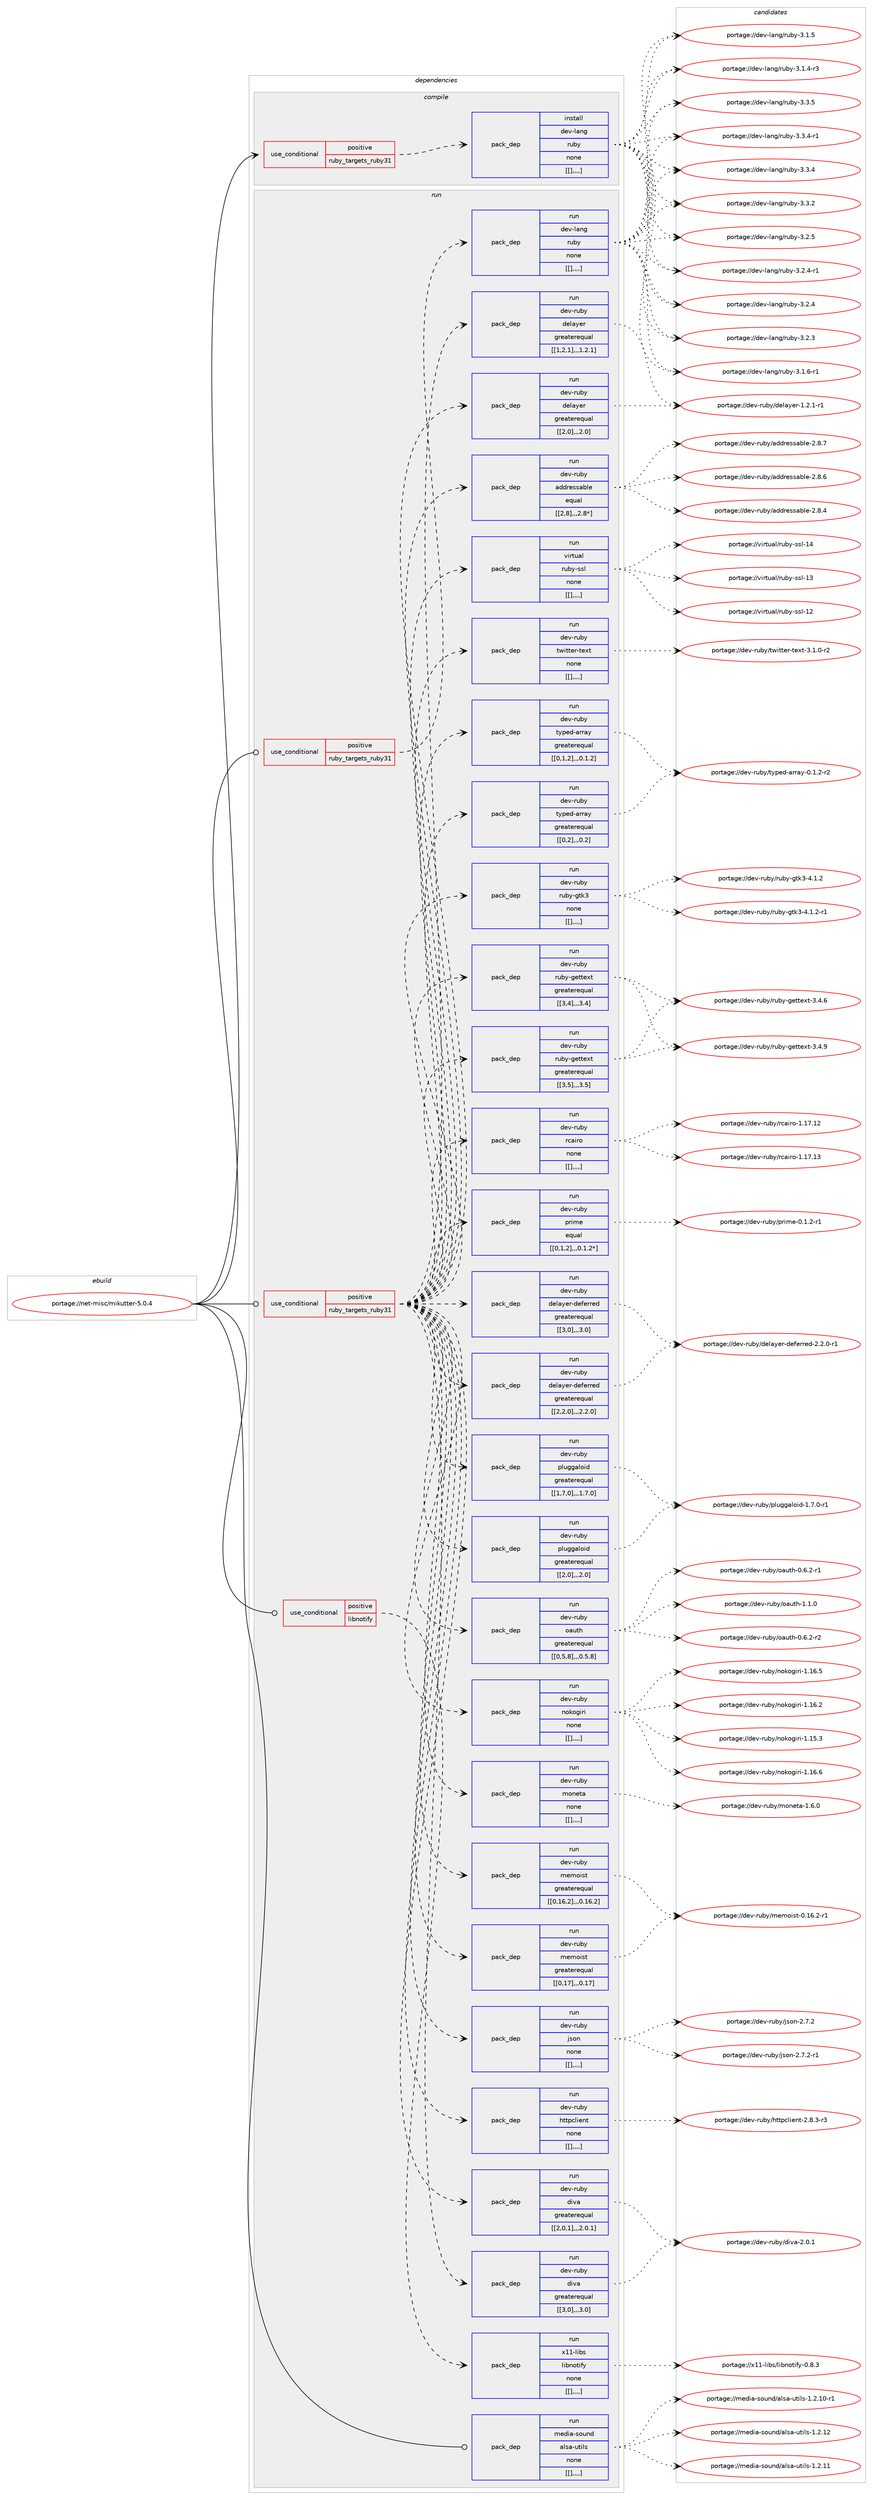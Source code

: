 digraph prolog {

# *************
# Graph options
# *************

newrank=true;
concentrate=true;
compound=true;
graph [rankdir=LR,fontname=Helvetica,fontsize=10,ranksep=1.5];#, ranksep=2.5, nodesep=0.2];
edge  [arrowhead=vee];
node  [fontname=Helvetica,fontsize=10];

# **********
# The ebuild
# **********

subgraph cluster_leftcol {
color=gray;
label=<<i>ebuild</i>>;
id [label="portage://net-misc/mikutter-5.0.4", color=red, width=4, href="../net-misc/mikutter-5.0.4.svg"];
}

# ****************
# The dependencies
# ****************

subgraph cluster_midcol {
color=gray;
label=<<i>dependencies</i>>;
subgraph cluster_compile {
fillcolor="#eeeeee";
style=filled;
label=<<i>compile</i>>;
subgraph cond101846 {
dependency388702 [label=<<TABLE BORDER="0" CELLBORDER="1" CELLSPACING="0" CELLPADDING="4"><TR><TD ROWSPAN="3" CELLPADDING="10">use_conditional</TD></TR><TR><TD>positive</TD></TR><TR><TD>ruby_targets_ruby31</TD></TR></TABLE>>, shape=none, color=red];
subgraph pack284029 {
dependency388703 [label=<<TABLE BORDER="0" CELLBORDER="1" CELLSPACING="0" CELLPADDING="4" WIDTH="220"><TR><TD ROWSPAN="6" CELLPADDING="30">pack_dep</TD></TR><TR><TD WIDTH="110">install</TD></TR><TR><TD>dev-lang</TD></TR><TR><TD>ruby</TD></TR><TR><TD>none</TD></TR><TR><TD>[[],,,,]</TD></TR></TABLE>>, shape=none, color=blue];
}
dependency388702:e -> dependency388703:w [weight=20,style="dashed",arrowhead="vee"];
}
id:e -> dependency388702:w [weight=20,style="solid",arrowhead="vee"];
}
subgraph cluster_compileandrun {
fillcolor="#eeeeee";
style=filled;
label=<<i>compile and run</i>>;
}
subgraph cluster_run {
fillcolor="#eeeeee";
style=filled;
label=<<i>run</i>>;
subgraph cond101847 {
dependency388704 [label=<<TABLE BORDER="0" CELLBORDER="1" CELLSPACING="0" CELLPADDING="4"><TR><TD ROWSPAN="3" CELLPADDING="10">use_conditional</TD></TR><TR><TD>positive</TD></TR><TR><TD>libnotify</TD></TR></TABLE>>, shape=none, color=red];
subgraph pack284030 {
dependency388705 [label=<<TABLE BORDER="0" CELLBORDER="1" CELLSPACING="0" CELLPADDING="4" WIDTH="220"><TR><TD ROWSPAN="6" CELLPADDING="30">pack_dep</TD></TR><TR><TD WIDTH="110">run</TD></TR><TR><TD>x11-libs</TD></TR><TR><TD>libnotify</TD></TR><TR><TD>none</TD></TR><TR><TD>[[],,,,]</TD></TR></TABLE>>, shape=none, color=blue];
}
dependency388704:e -> dependency388705:w [weight=20,style="dashed",arrowhead="vee"];
}
id:e -> dependency388704:w [weight=20,style="solid",arrowhead="odot"];
subgraph cond101848 {
dependency388706 [label=<<TABLE BORDER="0" CELLBORDER="1" CELLSPACING="0" CELLPADDING="4"><TR><TD ROWSPAN="3" CELLPADDING="10">use_conditional</TD></TR><TR><TD>positive</TD></TR><TR><TD>ruby_targets_ruby31</TD></TR></TABLE>>, shape=none, color=red];
subgraph pack284031 {
dependency388707 [label=<<TABLE BORDER="0" CELLBORDER="1" CELLSPACING="0" CELLPADDING="4" WIDTH="220"><TR><TD ROWSPAN="6" CELLPADDING="30">pack_dep</TD></TR><TR><TD WIDTH="110">run</TD></TR><TR><TD>dev-lang</TD></TR><TR><TD>ruby</TD></TR><TR><TD>none</TD></TR><TR><TD>[[],,,,]</TD></TR></TABLE>>, shape=none, color=blue];
}
dependency388706:e -> dependency388707:w [weight=20,style="dashed",arrowhead="vee"];
}
id:e -> dependency388706:w [weight=20,style="solid",arrowhead="odot"];
subgraph cond101849 {
dependency388708 [label=<<TABLE BORDER="0" CELLBORDER="1" CELLSPACING="0" CELLPADDING="4"><TR><TD ROWSPAN="3" CELLPADDING="10">use_conditional</TD></TR><TR><TD>positive</TD></TR><TR><TD>ruby_targets_ruby31</TD></TR></TABLE>>, shape=none, color=red];
subgraph pack284032 {
dependency388709 [label=<<TABLE BORDER="0" CELLBORDER="1" CELLSPACING="0" CELLPADDING="4" WIDTH="220"><TR><TD ROWSPAN="6" CELLPADDING="30">pack_dep</TD></TR><TR><TD WIDTH="110">run</TD></TR><TR><TD>dev-ruby</TD></TR><TR><TD>addressable</TD></TR><TR><TD>equal</TD></TR><TR><TD>[[2,8],,,2.8*]</TD></TR></TABLE>>, shape=none, color=blue];
}
dependency388708:e -> dependency388709:w [weight=20,style="dashed",arrowhead="vee"];
subgraph pack284033 {
dependency388710 [label=<<TABLE BORDER="0" CELLBORDER="1" CELLSPACING="0" CELLPADDING="4" WIDTH="220"><TR><TD ROWSPAN="6" CELLPADDING="30">pack_dep</TD></TR><TR><TD WIDTH="110">run</TD></TR><TR><TD>dev-ruby</TD></TR><TR><TD>delayer</TD></TR><TR><TD>greaterequal</TD></TR><TR><TD>[[1,2,1],,,1.2.1]</TD></TR></TABLE>>, shape=none, color=blue];
}
dependency388708:e -> dependency388710:w [weight=20,style="dashed",arrowhead="vee"];
subgraph pack284034 {
dependency388711 [label=<<TABLE BORDER="0" CELLBORDER="1" CELLSPACING="0" CELLPADDING="4" WIDTH="220"><TR><TD ROWSPAN="6" CELLPADDING="30">pack_dep</TD></TR><TR><TD WIDTH="110">run</TD></TR><TR><TD>dev-ruby</TD></TR><TR><TD>delayer</TD></TR><TR><TD>greaterequal</TD></TR><TR><TD>[[2,0],,,2.0]</TD></TR></TABLE>>, shape=none, color=blue];
}
dependency388708:e -> dependency388711:w [weight=20,style="dashed",arrowhead="vee"];
subgraph pack284035 {
dependency388712 [label=<<TABLE BORDER="0" CELLBORDER="1" CELLSPACING="0" CELLPADDING="4" WIDTH="220"><TR><TD ROWSPAN="6" CELLPADDING="30">pack_dep</TD></TR><TR><TD WIDTH="110">run</TD></TR><TR><TD>dev-ruby</TD></TR><TR><TD>delayer-deferred</TD></TR><TR><TD>greaterequal</TD></TR><TR><TD>[[2,2,0],,,2.2.0]</TD></TR></TABLE>>, shape=none, color=blue];
}
dependency388708:e -> dependency388712:w [weight=20,style="dashed",arrowhead="vee"];
subgraph pack284036 {
dependency388713 [label=<<TABLE BORDER="0" CELLBORDER="1" CELLSPACING="0" CELLPADDING="4" WIDTH="220"><TR><TD ROWSPAN="6" CELLPADDING="30">pack_dep</TD></TR><TR><TD WIDTH="110">run</TD></TR><TR><TD>dev-ruby</TD></TR><TR><TD>delayer-deferred</TD></TR><TR><TD>greaterequal</TD></TR><TR><TD>[[3,0],,,3.0]</TD></TR></TABLE>>, shape=none, color=blue];
}
dependency388708:e -> dependency388713:w [weight=20,style="dashed",arrowhead="vee"];
subgraph pack284037 {
dependency388714 [label=<<TABLE BORDER="0" CELLBORDER="1" CELLSPACING="0" CELLPADDING="4" WIDTH="220"><TR><TD ROWSPAN="6" CELLPADDING="30">pack_dep</TD></TR><TR><TD WIDTH="110">run</TD></TR><TR><TD>dev-ruby</TD></TR><TR><TD>diva</TD></TR><TR><TD>greaterequal</TD></TR><TR><TD>[[2,0,1],,,2.0.1]</TD></TR></TABLE>>, shape=none, color=blue];
}
dependency388708:e -> dependency388714:w [weight=20,style="dashed",arrowhead="vee"];
subgraph pack284038 {
dependency388715 [label=<<TABLE BORDER="0" CELLBORDER="1" CELLSPACING="0" CELLPADDING="4" WIDTH="220"><TR><TD ROWSPAN="6" CELLPADDING="30">pack_dep</TD></TR><TR><TD WIDTH="110">run</TD></TR><TR><TD>dev-ruby</TD></TR><TR><TD>diva</TD></TR><TR><TD>greaterequal</TD></TR><TR><TD>[[3,0],,,3.0]</TD></TR></TABLE>>, shape=none, color=blue];
}
dependency388708:e -> dependency388715:w [weight=20,style="dashed",arrowhead="vee"];
subgraph pack284039 {
dependency388716 [label=<<TABLE BORDER="0" CELLBORDER="1" CELLSPACING="0" CELLPADDING="4" WIDTH="220"><TR><TD ROWSPAN="6" CELLPADDING="30">pack_dep</TD></TR><TR><TD WIDTH="110">run</TD></TR><TR><TD>dev-ruby</TD></TR><TR><TD>httpclient</TD></TR><TR><TD>none</TD></TR><TR><TD>[[],,,,]</TD></TR></TABLE>>, shape=none, color=blue];
}
dependency388708:e -> dependency388716:w [weight=20,style="dashed",arrowhead="vee"];
subgraph pack284040 {
dependency388717 [label=<<TABLE BORDER="0" CELLBORDER="1" CELLSPACING="0" CELLPADDING="4" WIDTH="220"><TR><TD ROWSPAN="6" CELLPADDING="30">pack_dep</TD></TR><TR><TD WIDTH="110">run</TD></TR><TR><TD>dev-ruby</TD></TR><TR><TD>json</TD></TR><TR><TD>none</TD></TR><TR><TD>[[],,,,]</TD></TR></TABLE>>, shape=none, color=blue];
}
dependency388708:e -> dependency388717:w [weight=20,style="dashed",arrowhead="vee"];
subgraph pack284041 {
dependency388718 [label=<<TABLE BORDER="0" CELLBORDER="1" CELLSPACING="0" CELLPADDING="4" WIDTH="220"><TR><TD ROWSPAN="6" CELLPADDING="30">pack_dep</TD></TR><TR><TD WIDTH="110">run</TD></TR><TR><TD>dev-ruby</TD></TR><TR><TD>memoist</TD></TR><TR><TD>greaterequal</TD></TR><TR><TD>[[0,16,2],,,0.16.2]</TD></TR></TABLE>>, shape=none, color=blue];
}
dependency388708:e -> dependency388718:w [weight=20,style="dashed",arrowhead="vee"];
subgraph pack284042 {
dependency388719 [label=<<TABLE BORDER="0" CELLBORDER="1" CELLSPACING="0" CELLPADDING="4" WIDTH="220"><TR><TD ROWSPAN="6" CELLPADDING="30">pack_dep</TD></TR><TR><TD WIDTH="110">run</TD></TR><TR><TD>dev-ruby</TD></TR><TR><TD>memoist</TD></TR><TR><TD>greaterequal</TD></TR><TR><TD>[[0,17],,,0.17]</TD></TR></TABLE>>, shape=none, color=blue];
}
dependency388708:e -> dependency388719:w [weight=20,style="dashed",arrowhead="vee"];
subgraph pack284043 {
dependency388720 [label=<<TABLE BORDER="0" CELLBORDER="1" CELLSPACING="0" CELLPADDING="4" WIDTH="220"><TR><TD ROWSPAN="6" CELLPADDING="30">pack_dep</TD></TR><TR><TD WIDTH="110">run</TD></TR><TR><TD>dev-ruby</TD></TR><TR><TD>moneta</TD></TR><TR><TD>none</TD></TR><TR><TD>[[],,,,]</TD></TR></TABLE>>, shape=none, color=blue];
}
dependency388708:e -> dependency388720:w [weight=20,style="dashed",arrowhead="vee"];
subgraph pack284044 {
dependency388721 [label=<<TABLE BORDER="0" CELLBORDER="1" CELLSPACING="0" CELLPADDING="4" WIDTH="220"><TR><TD ROWSPAN="6" CELLPADDING="30">pack_dep</TD></TR><TR><TD WIDTH="110">run</TD></TR><TR><TD>dev-ruby</TD></TR><TR><TD>nokogiri</TD></TR><TR><TD>none</TD></TR><TR><TD>[[],,,,]</TD></TR></TABLE>>, shape=none, color=blue];
}
dependency388708:e -> dependency388721:w [weight=20,style="dashed",arrowhead="vee"];
subgraph pack284045 {
dependency388722 [label=<<TABLE BORDER="0" CELLBORDER="1" CELLSPACING="0" CELLPADDING="4" WIDTH="220"><TR><TD ROWSPAN="6" CELLPADDING="30">pack_dep</TD></TR><TR><TD WIDTH="110">run</TD></TR><TR><TD>dev-ruby</TD></TR><TR><TD>oauth</TD></TR><TR><TD>greaterequal</TD></TR><TR><TD>[[0,5,8],,,0.5.8]</TD></TR></TABLE>>, shape=none, color=blue];
}
dependency388708:e -> dependency388722:w [weight=20,style="dashed",arrowhead="vee"];
subgraph pack284046 {
dependency388723 [label=<<TABLE BORDER="0" CELLBORDER="1" CELLSPACING="0" CELLPADDING="4" WIDTH="220"><TR><TD ROWSPAN="6" CELLPADDING="30">pack_dep</TD></TR><TR><TD WIDTH="110">run</TD></TR><TR><TD>dev-ruby</TD></TR><TR><TD>pluggaloid</TD></TR><TR><TD>greaterequal</TD></TR><TR><TD>[[1,7,0],,,1.7.0]</TD></TR></TABLE>>, shape=none, color=blue];
}
dependency388708:e -> dependency388723:w [weight=20,style="dashed",arrowhead="vee"];
subgraph pack284047 {
dependency388724 [label=<<TABLE BORDER="0" CELLBORDER="1" CELLSPACING="0" CELLPADDING="4" WIDTH="220"><TR><TD ROWSPAN="6" CELLPADDING="30">pack_dep</TD></TR><TR><TD WIDTH="110">run</TD></TR><TR><TD>dev-ruby</TD></TR><TR><TD>pluggaloid</TD></TR><TR><TD>greaterequal</TD></TR><TR><TD>[[2,0],,,2.0]</TD></TR></TABLE>>, shape=none, color=blue];
}
dependency388708:e -> dependency388724:w [weight=20,style="dashed",arrowhead="vee"];
subgraph pack284048 {
dependency388725 [label=<<TABLE BORDER="0" CELLBORDER="1" CELLSPACING="0" CELLPADDING="4" WIDTH="220"><TR><TD ROWSPAN="6" CELLPADDING="30">pack_dep</TD></TR><TR><TD WIDTH="110">run</TD></TR><TR><TD>dev-ruby</TD></TR><TR><TD>prime</TD></TR><TR><TD>equal</TD></TR><TR><TD>[[0,1,2],,,0.1.2*]</TD></TR></TABLE>>, shape=none, color=blue];
}
dependency388708:e -> dependency388725:w [weight=20,style="dashed",arrowhead="vee"];
subgraph pack284049 {
dependency388726 [label=<<TABLE BORDER="0" CELLBORDER="1" CELLSPACING="0" CELLPADDING="4" WIDTH="220"><TR><TD ROWSPAN="6" CELLPADDING="30">pack_dep</TD></TR><TR><TD WIDTH="110">run</TD></TR><TR><TD>dev-ruby</TD></TR><TR><TD>rcairo</TD></TR><TR><TD>none</TD></TR><TR><TD>[[],,,,]</TD></TR></TABLE>>, shape=none, color=blue];
}
dependency388708:e -> dependency388726:w [weight=20,style="dashed",arrowhead="vee"];
subgraph pack284050 {
dependency388727 [label=<<TABLE BORDER="0" CELLBORDER="1" CELLSPACING="0" CELLPADDING="4" WIDTH="220"><TR><TD ROWSPAN="6" CELLPADDING="30">pack_dep</TD></TR><TR><TD WIDTH="110">run</TD></TR><TR><TD>dev-ruby</TD></TR><TR><TD>ruby-gettext</TD></TR><TR><TD>greaterequal</TD></TR><TR><TD>[[3,4],,,3.4]</TD></TR></TABLE>>, shape=none, color=blue];
}
dependency388708:e -> dependency388727:w [weight=20,style="dashed",arrowhead="vee"];
subgraph pack284051 {
dependency388728 [label=<<TABLE BORDER="0" CELLBORDER="1" CELLSPACING="0" CELLPADDING="4" WIDTH="220"><TR><TD ROWSPAN="6" CELLPADDING="30">pack_dep</TD></TR><TR><TD WIDTH="110">run</TD></TR><TR><TD>dev-ruby</TD></TR><TR><TD>ruby-gettext</TD></TR><TR><TD>greaterequal</TD></TR><TR><TD>[[3,5],,,3.5]</TD></TR></TABLE>>, shape=none, color=blue];
}
dependency388708:e -> dependency388728:w [weight=20,style="dashed",arrowhead="vee"];
subgraph pack284052 {
dependency388729 [label=<<TABLE BORDER="0" CELLBORDER="1" CELLSPACING="0" CELLPADDING="4" WIDTH="220"><TR><TD ROWSPAN="6" CELLPADDING="30">pack_dep</TD></TR><TR><TD WIDTH="110">run</TD></TR><TR><TD>dev-ruby</TD></TR><TR><TD>ruby-gtk3</TD></TR><TR><TD>none</TD></TR><TR><TD>[[],,,,]</TD></TR></TABLE>>, shape=none, color=blue];
}
dependency388708:e -> dependency388729:w [weight=20,style="dashed",arrowhead="vee"];
subgraph pack284053 {
dependency388730 [label=<<TABLE BORDER="0" CELLBORDER="1" CELLSPACING="0" CELLPADDING="4" WIDTH="220"><TR><TD ROWSPAN="6" CELLPADDING="30">pack_dep</TD></TR><TR><TD WIDTH="110">run</TD></TR><TR><TD>dev-ruby</TD></TR><TR><TD>typed-array</TD></TR><TR><TD>greaterequal</TD></TR><TR><TD>[[0,1,2],,,0.1.2]</TD></TR></TABLE>>, shape=none, color=blue];
}
dependency388708:e -> dependency388730:w [weight=20,style="dashed",arrowhead="vee"];
subgraph pack284054 {
dependency388731 [label=<<TABLE BORDER="0" CELLBORDER="1" CELLSPACING="0" CELLPADDING="4" WIDTH="220"><TR><TD ROWSPAN="6" CELLPADDING="30">pack_dep</TD></TR><TR><TD WIDTH="110">run</TD></TR><TR><TD>dev-ruby</TD></TR><TR><TD>typed-array</TD></TR><TR><TD>greaterequal</TD></TR><TR><TD>[[0,2],,,0.2]</TD></TR></TABLE>>, shape=none, color=blue];
}
dependency388708:e -> dependency388731:w [weight=20,style="dashed",arrowhead="vee"];
subgraph pack284055 {
dependency388732 [label=<<TABLE BORDER="0" CELLBORDER="1" CELLSPACING="0" CELLPADDING="4" WIDTH="220"><TR><TD ROWSPAN="6" CELLPADDING="30">pack_dep</TD></TR><TR><TD WIDTH="110">run</TD></TR><TR><TD>dev-ruby</TD></TR><TR><TD>twitter-text</TD></TR><TR><TD>none</TD></TR><TR><TD>[[],,,,]</TD></TR></TABLE>>, shape=none, color=blue];
}
dependency388708:e -> dependency388732:w [weight=20,style="dashed",arrowhead="vee"];
subgraph pack284056 {
dependency388733 [label=<<TABLE BORDER="0" CELLBORDER="1" CELLSPACING="0" CELLPADDING="4" WIDTH="220"><TR><TD ROWSPAN="6" CELLPADDING="30">pack_dep</TD></TR><TR><TD WIDTH="110">run</TD></TR><TR><TD>virtual</TD></TR><TR><TD>ruby-ssl</TD></TR><TR><TD>none</TD></TR><TR><TD>[[],,,,]</TD></TR></TABLE>>, shape=none, color=blue];
}
dependency388708:e -> dependency388733:w [weight=20,style="dashed",arrowhead="vee"];
}
id:e -> dependency388708:w [weight=20,style="solid",arrowhead="odot"];
subgraph pack284057 {
dependency388734 [label=<<TABLE BORDER="0" CELLBORDER="1" CELLSPACING="0" CELLPADDING="4" WIDTH="220"><TR><TD ROWSPAN="6" CELLPADDING="30">pack_dep</TD></TR><TR><TD WIDTH="110">run</TD></TR><TR><TD>media-sound</TD></TR><TR><TD>alsa-utils</TD></TR><TR><TD>none</TD></TR><TR><TD>[[],,,,]</TD></TR></TABLE>>, shape=none, color=blue];
}
id:e -> dependency388734:w [weight=20,style="solid",arrowhead="odot"];
}
}

# **************
# The candidates
# **************

subgraph cluster_choices {
rank=same;
color=gray;
label=<<i>candidates</i>>;

subgraph choice284029 {
color=black;
nodesep=1;
choice10010111845108971101034711411798121455146514653 [label="portage://dev-lang/ruby-3.3.5", color=red, width=4,href="../dev-lang/ruby-3.3.5.svg"];
choice100101118451089711010347114117981214551465146524511449 [label="portage://dev-lang/ruby-3.3.4-r1", color=red, width=4,href="../dev-lang/ruby-3.3.4-r1.svg"];
choice10010111845108971101034711411798121455146514652 [label="portage://dev-lang/ruby-3.3.4", color=red, width=4,href="../dev-lang/ruby-3.3.4.svg"];
choice10010111845108971101034711411798121455146514650 [label="portage://dev-lang/ruby-3.3.2", color=red, width=4,href="../dev-lang/ruby-3.3.2.svg"];
choice10010111845108971101034711411798121455146504653 [label="portage://dev-lang/ruby-3.2.5", color=red, width=4,href="../dev-lang/ruby-3.2.5.svg"];
choice100101118451089711010347114117981214551465046524511449 [label="portage://dev-lang/ruby-3.2.4-r1", color=red, width=4,href="../dev-lang/ruby-3.2.4-r1.svg"];
choice10010111845108971101034711411798121455146504652 [label="portage://dev-lang/ruby-3.2.4", color=red, width=4,href="../dev-lang/ruby-3.2.4.svg"];
choice10010111845108971101034711411798121455146504651 [label="portage://dev-lang/ruby-3.2.3", color=red, width=4,href="../dev-lang/ruby-3.2.3.svg"];
choice100101118451089711010347114117981214551464946544511449 [label="portage://dev-lang/ruby-3.1.6-r1", color=red, width=4,href="../dev-lang/ruby-3.1.6-r1.svg"];
choice10010111845108971101034711411798121455146494653 [label="portage://dev-lang/ruby-3.1.5", color=red, width=4,href="../dev-lang/ruby-3.1.5.svg"];
choice100101118451089711010347114117981214551464946524511451 [label="portage://dev-lang/ruby-3.1.4-r3", color=red, width=4,href="../dev-lang/ruby-3.1.4-r3.svg"];
dependency388703:e -> choice10010111845108971101034711411798121455146514653:w [style=dotted,weight="100"];
dependency388703:e -> choice100101118451089711010347114117981214551465146524511449:w [style=dotted,weight="100"];
dependency388703:e -> choice10010111845108971101034711411798121455146514652:w [style=dotted,weight="100"];
dependency388703:e -> choice10010111845108971101034711411798121455146514650:w [style=dotted,weight="100"];
dependency388703:e -> choice10010111845108971101034711411798121455146504653:w [style=dotted,weight="100"];
dependency388703:e -> choice100101118451089711010347114117981214551465046524511449:w [style=dotted,weight="100"];
dependency388703:e -> choice10010111845108971101034711411798121455146504652:w [style=dotted,weight="100"];
dependency388703:e -> choice10010111845108971101034711411798121455146504651:w [style=dotted,weight="100"];
dependency388703:e -> choice100101118451089711010347114117981214551464946544511449:w [style=dotted,weight="100"];
dependency388703:e -> choice10010111845108971101034711411798121455146494653:w [style=dotted,weight="100"];
dependency388703:e -> choice100101118451089711010347114117981214551464946524511451:w [style=dotted,weight="100"];
}
subgraph choice284030 {
color=black;
nodesep=1;
choice120494945108105981154710810598110111116105102121454846564651 [label="portage://x11-libs/libnotify-0.8.3", color=red, width=4,href="../x11-libs/libnotify-0.8.3.svg"];
dependency388705:e -> choice120494945108105981154710810598110111116105102121454846564651:w [style=dotted,weight="100"];
}
subgraph choice284031 {
color=black;
nodesep=1;
choice10010111845108971101034711411798121455146514653 [label="portage://dev-lang/ruby-3.3.5", color=red, width=4,href="../dev-lang/ruby-3.3.5.svg"];
choice100101118451089711010347114117981214551465146524511449 [label="portage://dev-lang/ruby-3.3.4-r1", color=red, width=4,href="../dev-lang/ruby-3.3.4-r1.svg"];
choice10010111845108971101034711411798121455146514652 [label="portage://dev-lang/ruby-3.3.4", color=red, width=4,href="../dev-lang/ruby-3.3.4.svg"];
choice10010111845108971101034711411798121455146514650 [label="portage://dev-lang/ruby-3.3.2", color=red, width=4,href="../dev-lang/ruby-3.3.2.svg"];
choice10010111845108971101034711411798121455146504653 [label="portage://dev-lang/ruby-3.2.5", color=red, width=4,href="../dev-lang/ruby-3.2.5.svg"];
choice100101118451089711010347114117981214551465046524511449 [label="portage://dev-lang/ruby-3.2.4-r1", color=red, width=4,href="../dev-lang/ruby-3.2.4-r1.svg"];
choice10010111845108971101034711411798121455146504652 [label="portage://dev-lang/ruby-3.2.4", color=red, width=4,href="../dev-lang/ruby-3.2.4.svg"];
choice10010111845108971101034711411798121455146504651 [label="portage://dev-lang/ruby-3.2.3", color=red, width=4,href="../dev-lang/ruby-3.2.3.svg"];
choice100101118451089711010347114117981214551464946544511449 [label="portage://dev-lang/ruby-3.1.6-r1", color=red, width=4,href="../dev-lang/ruby-3.1.6-r1.svg"];
choice10010111845108971101034711411798121455146494653 [label="portage://dev-lang/ruby-3.1.5", color=red, width=4,href="../dev-lang/ruby-3.1.5.svg"];
choice100101118451089711010347114117981214551464946524511451 [label="portage://dev-lang/ruby-3.1.4-r3", color=red, width=4,href="../dev-lang/ruby-3.1.4-r3.svg"];
dependency388707:e -> choice10010111845108971101034711411798121455146514653:w [style=dotted,weight="100"];
dependency388707:e -> choice100101118451089711010347114117981214551465146524511449:w [style=dotted,weight="100"];
dependency388707:e -> choice10010111845108971101034711411798121455146514652:w [style=dotted,weight="100"];
dependency388707:e -> choice10010111845108971101034711411798121455146514650:w [style=dotted,weight="100"];
dependency388707:e -> choice10010111845108971101034711411798121455146504653:w [style=dotted,weight="100"];
dependency388707:e -> choice100101118451089711010347114117981214551465046524511449:w [style=dotted,weight="100"];
dependency388707:e -> choice10010111845108971101034711411798121455146504652:w [style=dotted,weight="100"];
dependency388707:e -> choice10010111845108971101034711411798121455146504651:w [style=dotted,weight="100"];
dependency388707:e -> choice100101118451089711010347114117981214551464946544511449:w [style=dotted,weight="100"];
dependency388707:e -> choice10010111845108971101034711411798121455146494653:w [style=dotted,weight="100"];
dependency388707:e -> choice100101118451089711010347114117981214551464946524511451:w [style=dotted,weight="100"];
}
subgraph choice284032 {
color=black;
nodesep=1;
choice100101118451141179812147971001001141011151159798108101455046564655 [label="portage://dev-ruby/addressable-2.8.7", color=red, width=4,href="../dev-ruby/addressable-2.8.7.svg"];
choice100101118451141179812147971001001141011151159798108101455046564654 [label="portage://dev-ruby/addressable-2.8.6", color=red, width=4,href="../dev-ruby/addressable-2.8.6.svg"];
choice100101118451141179812147971001001141011151159798108101455046564652 [label="portage://dev-ruby/addressable-2.8.4", color=red, width=4,href="../dev-ruby/addressable-2.8.4.svg"];
dependency388709:e -> choice100101118451141179812147971001001141011151159798108101455046564655:w [style=dotted,weight="100"];
dependency388709:e -> choice100101118451141179812147971001001141011151159798108101455046564654:w [style=dotted,weight="100"];
dependency388709:e -> choice100101118451141179812147971001001141011151159798108101455046564652:w [style=dotted,weight="100"];
}
subgraph choice284033 {
color=black;
nodesep=1;
choice100101118451141179812147100101108971211011144549465046494511449 [label="portage://dev-ruby/delayer-1.2.1-r1", color=red, width=4,href="../dev-ruby/delayer-1.2.1-r1.svg"];
dependency388710:e -> choice100101118451141179812147100101108971211011144549465046494511449:w [style=dotted,weight="100"];
}
subgraph choice284034 {
color=black;
nodesep=1;
choice100101118451141179812147100101108971211011144549465046494511449 [label="portage://dev-ruby/delayer-1.2.1-r1", color=red, width=4,href="../dev-ruby/delayer-1.2.1-r1.svg"];
dependency388711:e -> choice100101118451141179812147100101108971211011144549465046494511449:w [style=dotted,weight="100"];
}
subgraph choice284035 {
color=black;
nodesep=1;
choice10010111845114117981214710010110897121101114451001011021011141141011004550465046484511449 [label="portage://dev-ruby/delayer-deferred-2.2.0-r1", color=red, width=4,href="../dev-ruby/delayer-deferred-2.2.0-r1.svg"];
dependency388712:e -> choice10010111845114117981214710010110897121101114451001011021011141141011004550465046484511449:w [style=dotted,weight="100"];
}
subgraph choice284036 {
color=black;
nodesep=1;
choice10010111845114117981214710010110897121101114451001011021011141141011004550465046484511449 [label="portage://dev-ruby/delayer-deferred-2.2.0-r1", color=red, width=4,href="../dev-ruby/delayer-deferred-2.2.0-r1.svg"];
dependency388713:e -> choice10010111845114117981214710010110897121101114451001011021011141141011004550465046484511449:w [style=dotted,weight="100"];
}
subgraph choice284037 {
color=black;
nodesep=1;
choice10010111845114117981214710010511897455046484649 [label="portage://dev-ruby/diva-2.0.1", color=red, width=4,href="../dev-ruby/diva-2.0.1.svg"];
dependency388714:e -> choice10010111845114117981214710010511897455046484649:w [style=dotted,weight="100"];
}
subgraph choice284038 {
color=black;
nodesep=1;
choice10010111845114117981214710010511897455046484649 [label="portage://dev-ruby/diva-2.0.1", color=red, width=4,href="../dev-ruby/diva-2.0.1.svg"];
dependency388715:e -> choice10010111845114117981214710010511897455046484649:w [style=dotted,weight="100"];
}
subgraph choice284039 {
color=black;
nodesep=1;
choice100101118451141179812147104116116112991081051011101164550465646514511451 [label="portage://dev-ruby/httpclient-2.8.3-r3", color=red, width=4,href="../dev-ruby/httpclient-2.8.3-r3.svg"];
dependency388716:e -> choice100101118451141179812147104116116112991081051011101164550465646514511451:w [style=dotted,weight="100"];
}
subgraph choice284040 {
color=black;
nodesep=1;
choice1001011184511411798121471061151111104550465546504511449 [label="portage://dev-ruby/json-2.7.2-r1", color=red, width=4,href="../dev-ruby/json-2.7.2-r1.svg"];
choice100101118451141179812147106115111110455046554650 [label="portage://dev-ruby/json-2.7.2", color=red, width=4,href="../dev-ruby/json-2.7.2.svg"];
dependency388717:e -> choice1001011184511411798121471061151111104550465546504511449:w [style=dotted,weight="100"];
dependency388717:e -> choice100101118451141179812147106115111110455046554650:w [style=dotted,weight="100"];
}
subgraph choice284041 {
color=black;
nodesep=1;
choice100101118451141179812147109101109111105115116454846495446504511449 [label="portage://dev-ruby/memoist-0.16.2-r1", color=red, width=4,href="../dev-ruby/memoist-0.16.2-r1.svg"];
dependency388718:e -> choice100101118451141179812147109101109111105115116454846495446504511449:w [style=dotted,weight="100"];
}
subgraph choice284042 {
color=black;
nodesep=1;
choice100101118451141179812147109101109111105115116454846495446504511449 [label="portage://dev-ruby/memoist-0.16.2-r1", color=red, width=4,href="../dev-ruby/memoist-0.16.2-r1.svg"];
dependency388719:e -> choice100101118451141179812147109101109111105115116454846495446504511449:w [style=dotted,weight="100"];
}
subgraph choice284043 {
color=black;
nodesep=1;
choice10010111845114117981214710911111010111697454946544648 [label="portage://dev-ruby/moneta-1.6.0", color=red, width=4,href="../dev-ruby/moneta-1.6.0.svg"];
dependency388720:e -> choice10010111845114117981214710911111010111697454946544648:w [style=dotted,weight="100"];
}
subgraph choice284044 {
color=black;
nodesep=1;
choice10010111845114117981214711011110711110310511410545494649544654 [label="portage://dev-ruby/nokogiri-1.16.6", color=red, width=4,href="../dev-ruby/nokogiri-1.16.6.svg"];
choice10010111845114117981214711011110711110310511410545494649544653 [label="portage://dev-ruby/nokogiri-1.16.5", color=red, width=4,href="../dev-ruby/nokogiri-1.16.5.svg"];
choice10010111845114117981214711011110711110310511410545494649544650 [label="portage://dev-ruby/nokogiri-1.16.2", color=red, width=4,href="../dev-ruby/nokogiri-1.16.2.svg"];
choice10010111845114117981214711011110711110310511410545494649534651 [label="portage://dev-ruby/nokogiri-1.15.3", color=red, width=4,href="../dev-ruby/nokogiri-1.15.3.svg"];
dependency388721:e -> choice10010111845114117981214711011110711110310511410545494649544654:w [style=dotted,weight="100"];
dependency388721:e -> choice10010111845114117981214711011110711110310511410545494649544653:w [style=dotted,weight="100"];
dependency388721:e -> choice10010111845114117981214711011110711110310511410545494649544650:w [style=dotted,weight="100"];
dependency388721:e -> choice10010111845114117981214711011110711110310511410545494649534651:w [style=dotted,weight="100"];
}
subgraph choice284045 {
color=black;
nodesep=1;
choice10010111845114117981214711197117116104454946494648 [label="portage://dev-ruby/oauth-1.1.0", color=red, width=4,href="../dev-ruby/oauth-1.1.0.svg"];
choice100101118451141179812147111971171161044548465446504511450 [label="portage://dev-ruby/oauth-0.6.2-r2", color=red, width=4,href="../dev-ruby/oauth-0.6.2-r2.svg"];
choice100101118451141179812147111971171161044548465446504511449 [label="portage://dev-ruby/oauth-0.6.2-r1", color=red, width=4,href="../dev-ruby/oauth-0.6.2-r1.svg"];
dependency388722:e -> choice10010111845114117981214711197117116104454946494648:w [style=dotted,weight="100"];
dependency388722:e -> choice100101118451141179812147111971171161044548465446504511450:w [style=dotted,weight="100"];
dependency388722:e -> choice100101118451141179812147111971171161044548465446504511449:w [style=dotted,weight="100"];
}
subgraph choice284046 {
color=black;
nodesep=1;
choice100101118451141179812147112108117103103971081111051004549465546484511449 [label="portage://dev-ruby/pluggaloid-1.7.0-r1", color=red, width=4,href="../dev-ruby/pluggaloid-1.7.0-r1.svg"];
dependency388723:e -> choice100101118451141179812147112108117103103971081111051004549465546484511449:w [style=dotted,weight="100"];
}
subgraph choice284047 {
color=black;
nodesep=1;
choice100101118451141179812147112108117103103971081111051004549465546484511449 [label="portage://dev-ruby/pluggaloid-1.7.0-r1", color=red, width=4,href="../dev-ruby/pluggaloid-1.7.0-r1.svg"];
dependency388724:e -> choice100101118451141179812147112108117103103971081111051004549465546484511449:w [style=dotted,weight="100"];
}
subgraph choice284048 {
color=black;
nodesep=1;
choice1001011184511411798121471121141051091014548464946504511449 [label="portage://dev-ruby/prime-0.1.2-r1", color=red, width=4,href="../dev-ruby/prime-0.1.2-r1.svg"];
dependency388725:e -> choice1001011184511411798121471121141051091014548464946504511449:w [style=dotted,weight="100"];
}
subgraph choice284049 {
color=black;
nodesep=1;
choice10010111845114117981214711499971051141114549464955464951 [label="portage://dev-ruby/rcairo-1.17.13", color=red, width=4,href="../dev-ruby/rcairo-1.17.13.svg"];
choice10010111845114117981214711499971051141114549464955464950 [label="portage://dev-ruby/rcairo-1.17.12", color=red, width=4,href="../dev-ruby/rcairo-1.17.12.svg"];
dependency388726:e -> choice10010111845114117981214711499971051141114549464955464951:w [style=dotted,weight="100"];
dependency388726:e -> choice10010111845114117981214711499971051141114549464955464950:w [style=dotted,weight="100"];
}
subgraph choice284050 {
color=black;
nodesep=1;
choice1001011184511411798121471141179812145103101116116101120116455146524657 [label="portage://dev-ruby/ruby-gettext-3.4.9", color=red, width=4,href="../dev-ruby/ruby-gettext-3.4.9.svg"];
choice1001011184511411798121471141179812145103101116116101120116455146524654 [label="portage://dev-ruby/ruby-gettext-3.4.6", color=red, width=4,href="../dev-ruby/ruby-gettext-3.4.6.svg"];
dependency388727:e -> choice1001011184511411798121471141179812145103101116116101120116455146524657:w [style=dotted,weight="100"];
dependency388727:e -> choice1001011184511411798121471141179812145103101116116101120116455146524654:w [style=dotted,weight="100"];
}
subgraph choice284051 {
color=black;
nodesep=1;
choice1001011184511411798121471141179812145103101116116101120116455146524657 [label="portage://dev-ruby/ruby-gettext-3.4.9", color=red, width=4,href="../dev-ruby/ruby-gettext-3.4.9.svg"];
choice1001011184511411798121471141179812145103101116116101120116455146524654 [label="portage://dev-ruby/ruby-gettext-3.4.6", color=red, width=4,href="../dev-ruby/ruby-gettext-3.4.6.svg"];
dependency388728:e -> choice1001011184511411798121471141179812145103101116116101120116455146524657:w [style=dotted,weight="100"];
dependency388728:e -> choice1001011184511411798121471141179812145103101116116101120116455146524654:w [style=dotted,weight="100"];
}
subgraph choice284052 {
color=black;
nodesep=1;
choice1001011184511411798121471141179812145103116107514552464946504511449 [label="portage://dev-ruby/ruby-gtk3-4.1.2-r1", color=red, width=4,href="../dev-ruby/ruby-gtk3-4.1.2-r1.svg"];
choice100101118451141179812147114117981214510311610751455246494650 [label="portage://dev-ruby/ruby-gtk3-4.1.2", color=red, width=4,href="../dev-ruby/ruby-gtk3-4.1.2.svg"];
dependency388729:e -> choice1001011184511411798121471141179812145103116107514552464946504511449:w [style=dotted,weight="100"];
dependency388729:e -> choice100101118451141179812147114117981214510311610751455246494650:w [style=dotted,weight="100"];
}
subgraph choice284053 {
color=black;
nodesep=1;
choice1001011184511411798121471161211121011004597114114971214548464946504511450 [label="portage://dev-ruby/typed-array-0.1.2-r2", color=red, width=4,href="../dev-ruby/typed-array-0.1.2-r2.svg"];
dependency388730:e -> choice1001011184511411798121471161211121011004597114114971214548464946504511450:w [style=dotted,weight="100"];
}
subgraph choice284054 {
color=black;
nodesep=1;
choice1001011184511411798121471161211121011004597114114971214548464946504511450 [label="portage://dev-ruby/typed-array-0.1.2-r2", color=red, width=4,href="../dev-ruby/typed-array-0.1.2-r2.svg"];
dependency388731:e -> choice1001011184511411798121471161211121011004597114114971214548464946504511450:w [style=dotted,weight="100"];
}
subgraph choice284055 {
color=black;
nodesep=1;
choice100101118451141179812147116119105116116101114451161011201164551464946484511450 [label="portage://dev-ruby/twitter-text-3.1.0-r2", color=red, width=4,href="../dev-ruby/twitter-text-3.1.0-r2.svg"];
dependency388732:e -> choice100101118451141179812147116119105116116101114451161011201164551464946484511450:w [style=dotted,weight="100"];
}
subgraph choice284056 {
color=black;
nodesep=1;
choice11810511411611797108471141179812145115115108454952 [label="portage://virtual/ruby-ssl-14", color=red, width=4,href="../virtual/ruby-ssl-14.svg"];
choice11810511411611797108471141179812145115115108454951 [label="portage://virtual/ruby-ssl-13", color=red, width=4,href="../virtual/ruby-ssl-13.svg"];
choice11810511411611797108471141179812145115115108454950 [label="portage://virtual/ruby-ssl-12", color=red, width=4,href="../virtual/ruby-ssl-12.svg"];
dependency388733:e -> choice11810511411611797108471141179812145115115108454952:w [style=dotted,weight="100"];
dependency388733:e -> choice11810511411611797108471141179812145115115108454951:w [style=dotted,weight="100"];
dependency388733:e -> choice11810511411611797108471141179812145115115108454950:w [style=dotted,weight="100"];
}
subgraph choice284057 {
color=black;
nodesep=1;
choice10910110010597451151111171101004797108115974511711610510811545494650464950 [label="portage://media-sound/alsa-utils-1.2.12", color=red, width=4,href="../media-sound/alsa-utils-1.2.12.svg"];
choice10910110010597451151111171101004797108115974511711610510811545494650464949 [label="portage://media-sound/alsa-utils-1.2.11", color=red, width=4,href="../media-sound/alsa-utils-1.2.11.svg"];
choice109101100105974511511111711010047971081159745117116105108115454946504649484511449 [label="portage://media-sound/alsa-utils-1.2.10-r1", color=red, width=4,href="../media-sound/alsa-utils-1.2.10-r1.svg"];
dependency388734:e -> choice10910110010597451151111171101004797108115974511711610510811545494650464950:w [style=dotted,weight="100"];
dependency388734:e -> choice10910110010597451151111171101004797108115974511711610510811545494650464949:w [style=dotted,weight="100"];
dependency388734:e -> choice109101100105974511511111711010047971081159745117116105108115454946504649484511449:w [style=dotted,weight="100"];
}
}

}
